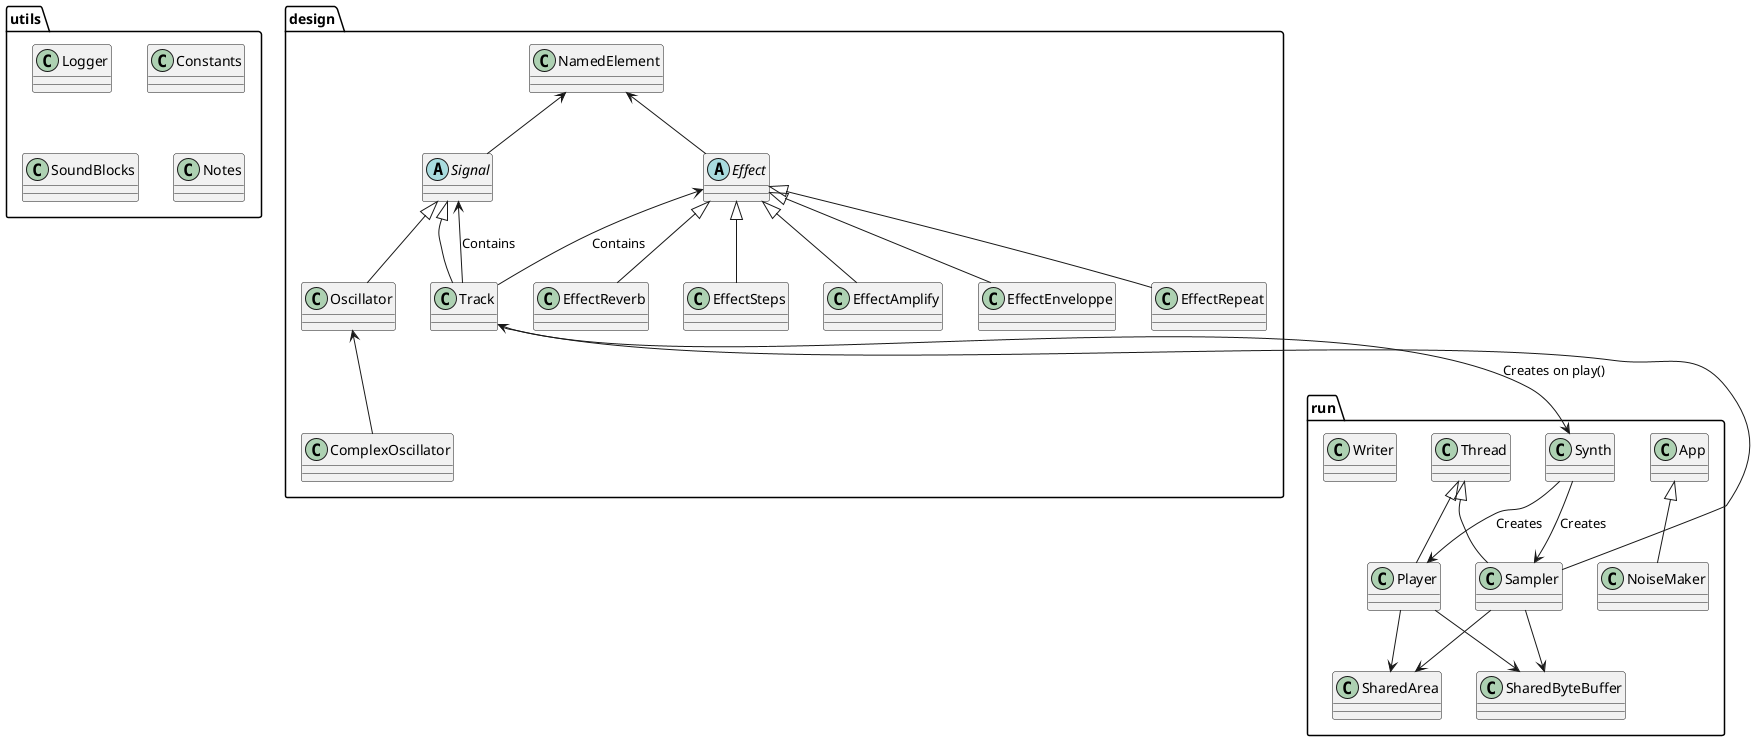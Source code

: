@startuml

package utils{
    class Logger
    Class Constants
    class SoundBlocks
    class Notes
}

package design{
    class NamedElement
    abstract class Signal
    class Oscillator
    class ComplexOscillator
    class Track
    abstract Class Effect

    NamedElement <-- Effect
    NamedElement <-- Signal
    Signal <|-- Oscillator
    Signal <|-- Track
    Oscillator <-- ComplexOscillator

    Signal <-- Track : Contains
    Effect <-- Track : Contains

    class EffectAmplify
    Class EffectEnveloppe
    class EffectRepeat
    class EffectReverb
    class EffectSteps

    Effect <|-- EffectAmplify
    Effect <|-- EffectEnveloppe
    Effect <|-- EffectRepeat
    Effect <|-- EffectReverb
    Effect <|-- EffectSteps
}

package run{
    class NoiseMaker extends App

    class Synth
    class Sampler extends Thread
    class Player extends Thread
    class Writer
    class SharedArea
    class SharedByteBuffer

    Track --> Synth : Creates on play()
    Synth --> Player : Creates
    Synth --> Sampler : Creates

    Sampler --> Track
    Sampler --> SharedArea
    Sampler --> SharedByteBuffer

    Player --> SharedArea
    Player --> SharedByteBuffer
}

@enduml